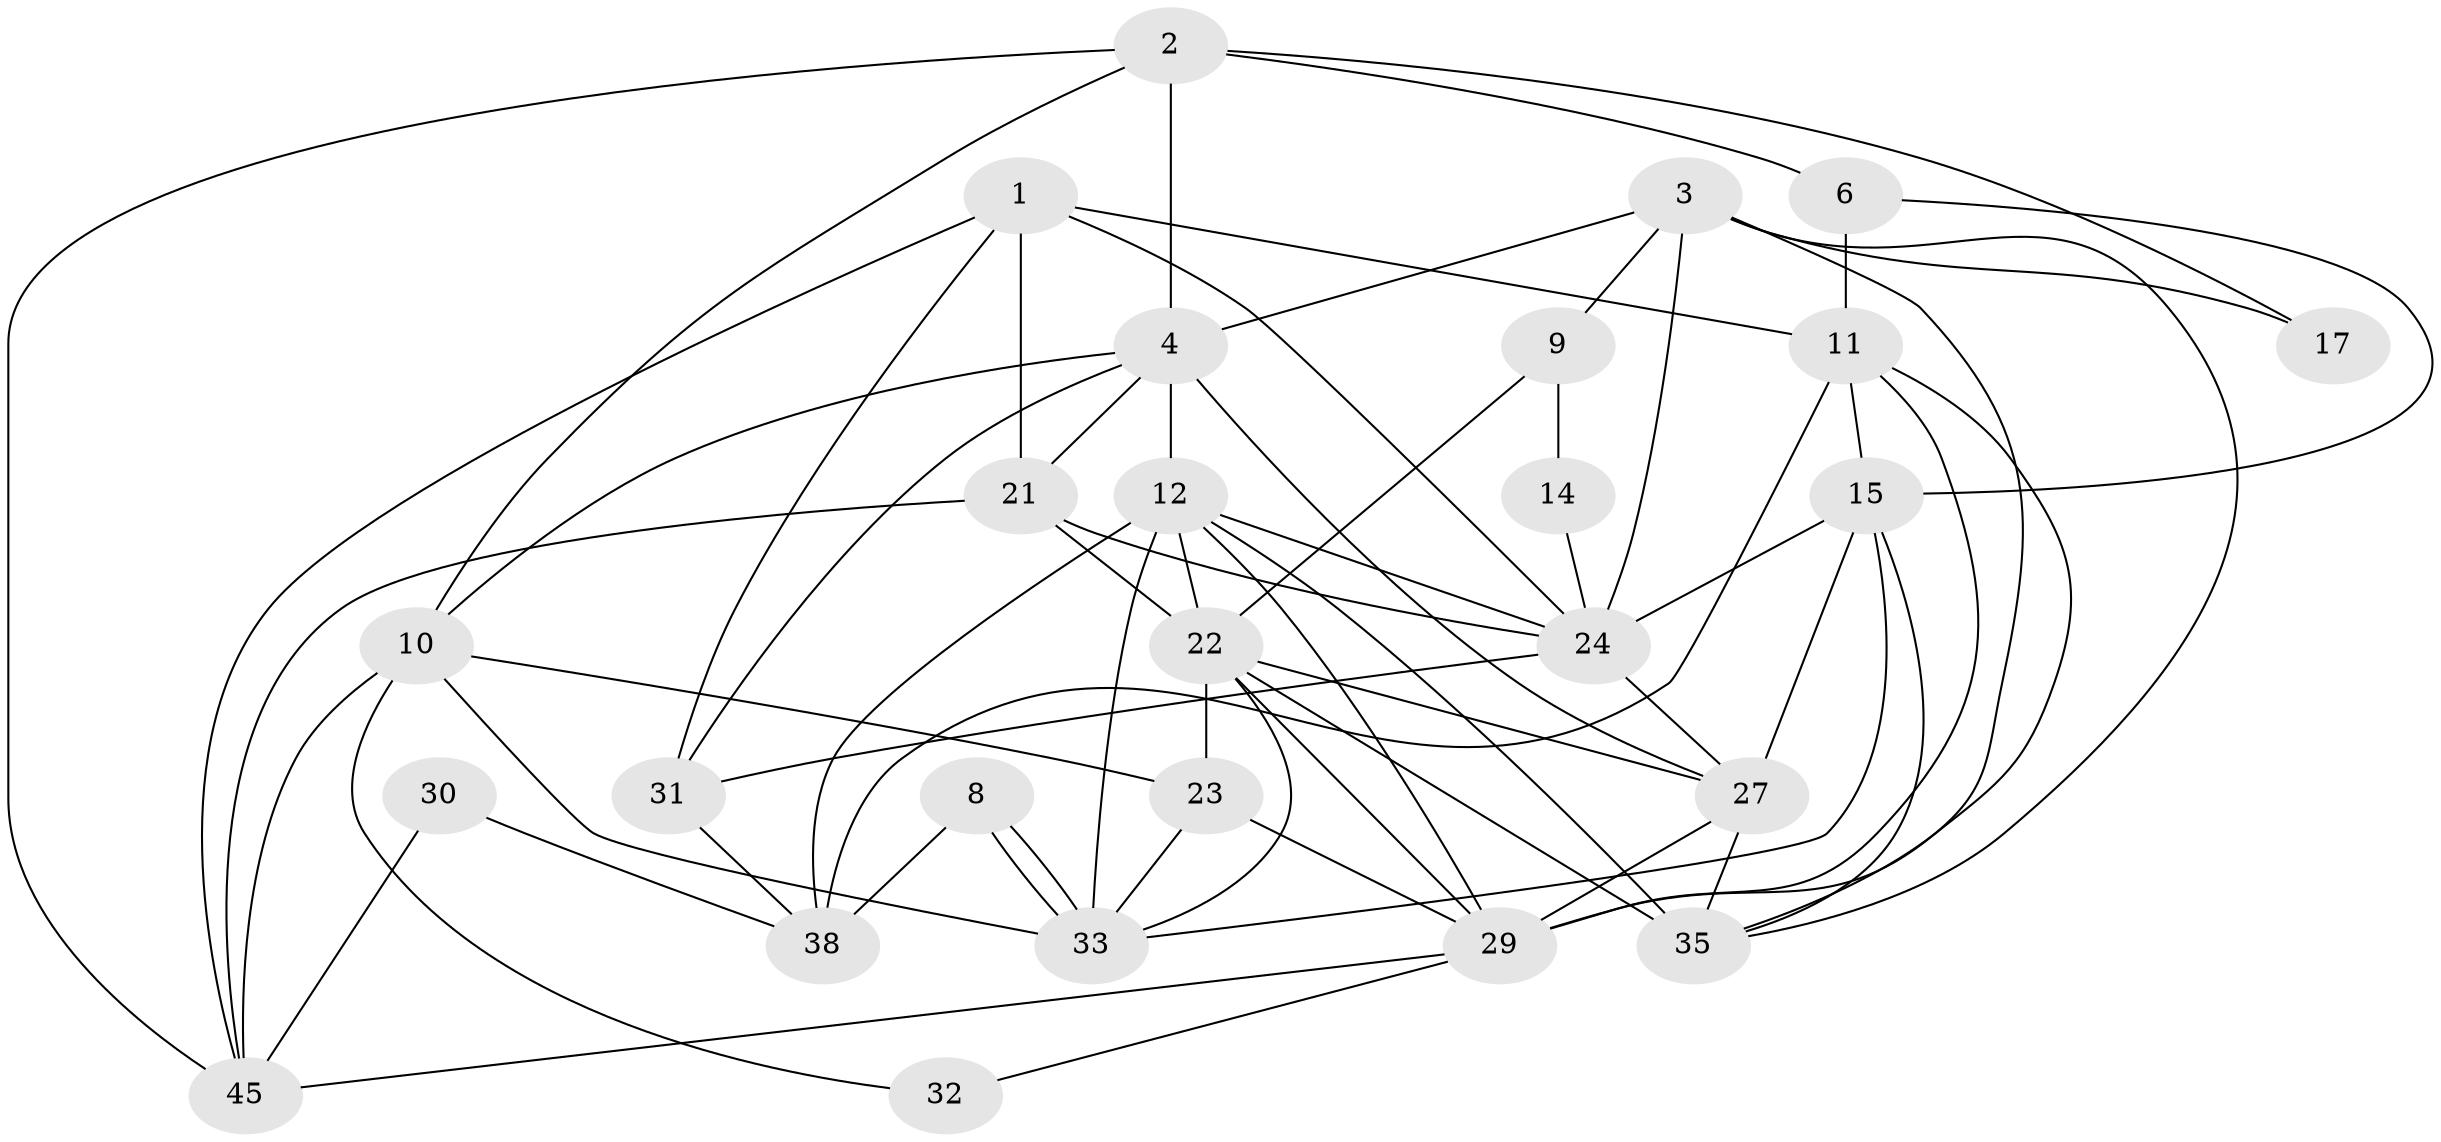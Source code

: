 // original degree distribution, {5: 0.1509433962264151, 3: 0.2641509433962264, 6: 0.1509433962264151, 2: 0.1509433962264151, 4: 0.24528301886792453, 7: 0.03773584905660377}
// Generated by graph-tools (version 1.1) at 2025/15/03/09/25 04:15:20]
// undirected, 26 vertices, 66 edges
graph export_dot {
graph [start="1"]
  node [color=gray90,style=filled];
  1 [super="+5"];
  2;
  3 [super="+16"];
  4 [super="+49+7"];
  6;
  8;
  9;
  10 [super="+20"];
  11 [super="+36+18"];
  12 [super="+48+13"];
  14;
  15 [super="+44"];
  17;
  21 [super="+34"];
  22 [super="+43"];
  23;
  24 [super="+26+25"];
  27 [super="+28"];
  29 [super="+50+53"];
  30;
  31;
  32;
  33 [super="+42"];
  35 [super="+37+51"];
  38 [super="+52"];
  45 [super="+46"];
  1 -- 45;
  1 -- 11;
  1 -- 31;
  1 -- 21;
  1 -- 24;
  2 -- 10;
  2 -- 45;
  2 -- 6;
  2 -- 17;
  2 -- 4;
  3 -- 17;
  3 -- 4;
  3 -- 35;
  3 -- 9;
  3 -- 29 [weight=2];
  3 -- 24 [weight=2];
  4 -- 21;
  4 -- 12;
  4 -- 31;
  4 -- 27 [weight=2];
  4 -- 10;
  6 -- 11;
  6 -- 15;
  8 -- 33;
  8 -- 33;
  8 -- 38;
  9 -- 14;
  9 -- 22;
  10 -- 45;
  10 -- 32;
  10 -- 33;
  10 -- 23;
  11 -- 35;
  11 -- 15;
  11 -- 38 [weight=2];
  11 -- 29;
  12 -- 29;
  12 -- 22;
  12 -- 35;
  12 -- 33;
  12 -- 38;
  12 -- 24 [weight=2];
  14 -- 24;
  15 -- 33;
  15 -- 35;
  15 -- 27 [weight=2];
  15 -- 24;
  21 -- 22;
  21 -- 24 [weight=2];
  21 -- 45;
  22 -- 33;
  22 -- 35 [weight=3];
  22 -- 23;
  22 -- 27;
  22 -- 29;
  23 -- 33;
  23 -- 29;
  24 -- 27;
  24 -- 31;
  27 -- 35;
  27 -- 29;
  29 -- 32;
  29 -- 45 [weight=2];
  30 -- 45;
  30 -- 38;
  31 -- 38;
}
